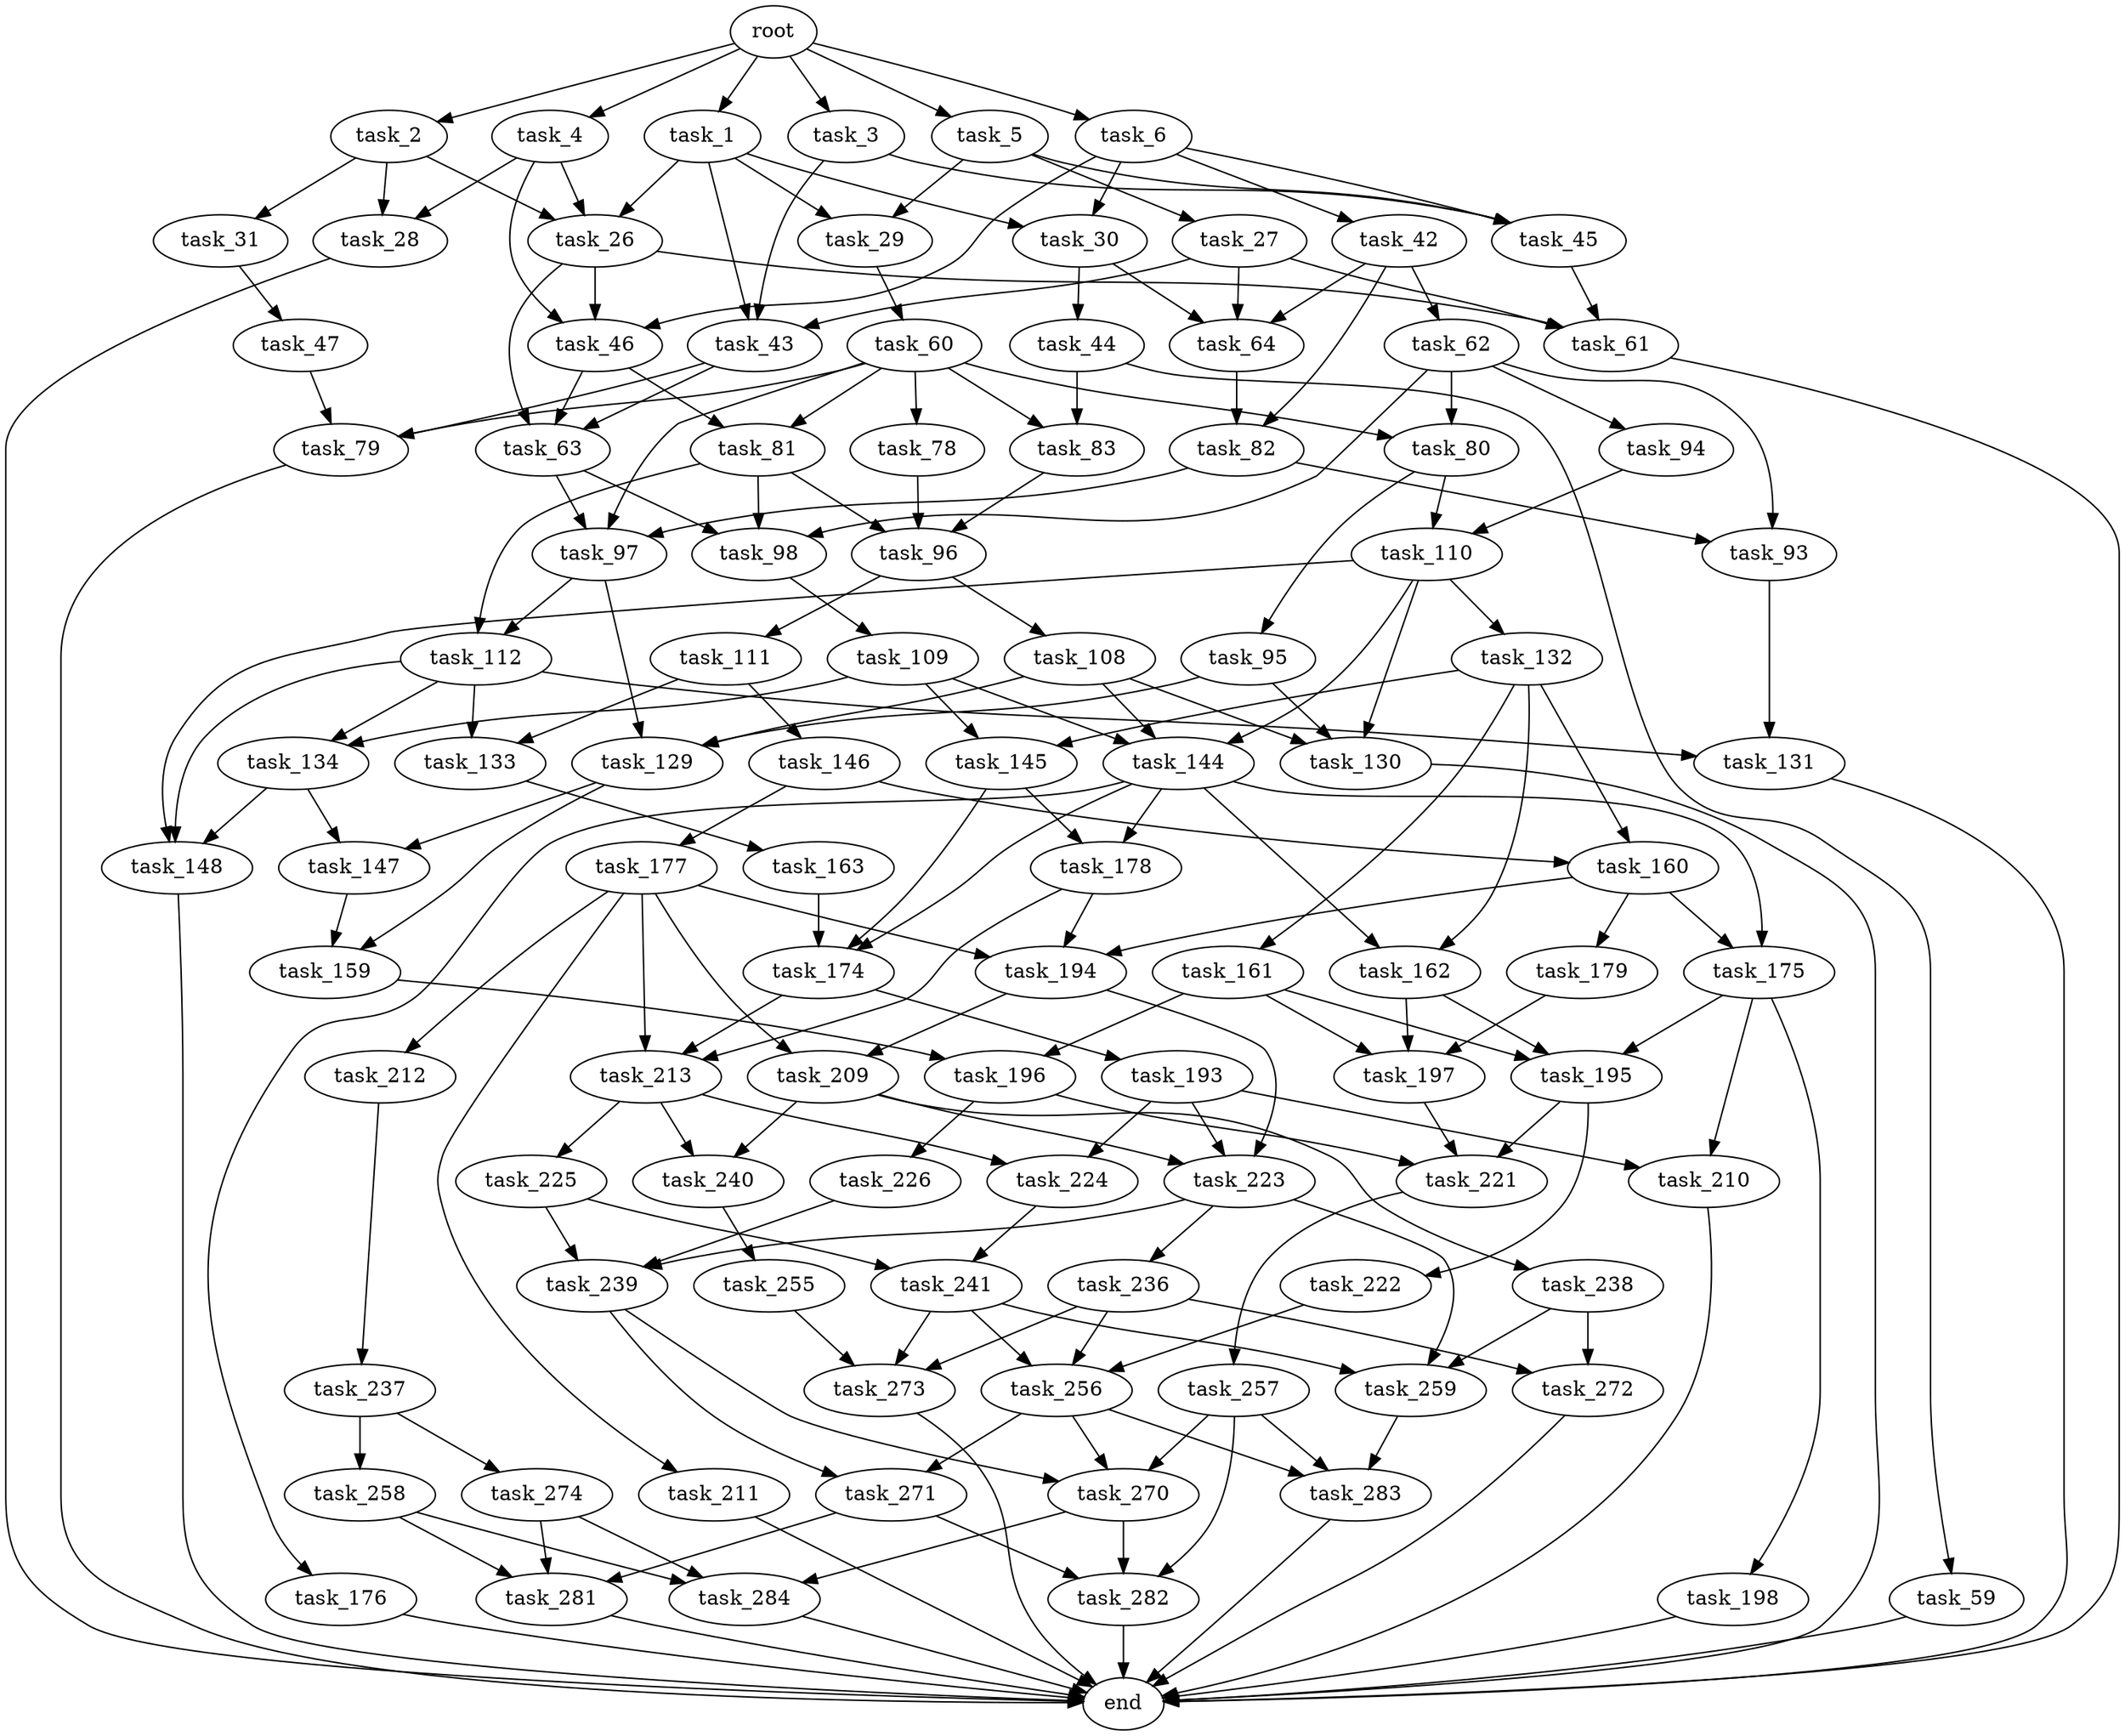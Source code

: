 digraph G {
  task_194 [size="13313487075.000000"];
  task_270 [size="66810959334.000000"];
  task_222 [size="29862641359.000000"];
  task_134 [size="368293445632.000000"];
  task_131 [size="911861595.000000"];
  task_44 [size="28991029248.000000"];
  task_129 [size="51360951694.000000"];
  task_146 [size="135287507573.000000"];
  task_94 [size="1073741824000.000000"];
  task_42 [size="2962063009.000000"];
  task_62 [size="706605460028.000000"];
  task_95 [size="14056069516.000000"];
  task_256 [size="114767112792.000000"];
  task_147 [size="1346250436.000000"];
  task_148 [size="532835173710.000000"];
  task_4 [size="139983514108.000000"];
  task_130 [size="368293445632.000000"];
  task_111 [size="68719476736.000000"];
  task_161 [size="28619108023.000000"];
  task_257 [size="958476901181.000000"];
  task_159 [size="1886395526.000000"];
  task_259 [size="241431720088.000000"];
  task_145 [size="28541716579.000000"];
  task_1 [size="17082280706.000000"];
  task_209 [size="8122437415.000000"];
  task_175 [size="12654089499.000000"];
  task_221 [size="134217728000.000000"];
  task_258 [size="23840079694.000000"];
  task_78 [size="1073741824000.000000"];
  task_63 [size="25222786594.000000"];
  task_29 [size="782757789696.000000"];
  task_30 [size="549755813888.000000"];
  task_108 [size="19627104137.000000"];
  task_210 [size="4754089298.000000"];
  task_27 [size="290942847.000000"];
  task_236 [size="158891789161.000000"];
  task_223 [size="368293445632.000000"];
  task_224 [size="19557193334.000000"];
  task_80 [size="2204213144.000000"];
  task_43 [size="1073526650.000000"];
  task_284 [size="149514715080.000000"];
  task_6 [size="2202381980.000000"];
  root [size="0.000000"];
  task_282 [size="1232071431.000000"];
  task_3 [size="8589934592.000000"];
  task_132 [size="759828604548.000000"];
  task_112 [size="368293445632.000000"];
  task_178 [size="28991029248.000000"];
  task_61 [size="9795084424.000000"];
  task_174 [size="564273162905.000000"];
  task_59 [size="28991029248.000000"];
  task_281 [size="231928233984.000000"];
  task_26 [size="368293445632.000000"];
  task_28 [size="531721444033.000000"];
  end [size="0.000000"];
  task_64 [size="549755813888.000000"];
  task_193 [size="210002099384.000000"];
  task_177 [size="68719476736.000000"];
  task_93 [size="368293445632.000000"];
  task_160 [size="51314168076.000000"];
  task_81 [size="1073741824000.000000"];
  task_271 [size="302265328533.000000"];
  task_144 [size="14937333915.000000"];
  task_133 [size="18878766852.000000"];
  task_98 [size="122616911288.000000"];
  task_237 [size="378304241.000000"];
  task_213 [size="986368537698.000000"];
  task_283 [size="6949646523.000000"];
  task_162 [size="19573079775.000000"];
  task_197 [size="751459118176.000000"];
  task_195 [size="33937657702.000000"];
  task_163 [size="1073741824000.000000"];
  task_110 [size="368293445632.000000"];
  task_241 [size="324075459812.000000"];
  task_196 [size="21626625583.000000"];
  task_2 [size="14312306295.000000"];
  task_274 [size="37337602870.000000"];
  task_82 [size="33137380608.000000"];
  task_226 [size="13006410556.000000"];
  task_97 [size="549755813888.000000"];
  task_83 [size="667391224648.000000"];
  task_179 [size="68719476736.000000"];
  task_212 [size="68719476736.000000"];
  task_47 [size="95247867083.000000"];
  task_31 [size="606263960139.000000"];
  task_198 [size="151038276316.000000"];
  task_255 [size="28991029248.000000"];
  task_5 [size="1415033734.000000"];
  task_272 [size="174056338108.000000"];
  task_240 [size="1073741824000.000000"];
  task_109 [size="31417061836.000000"];
  task_60 [size="547574004900.000000"];
  task_46 [size="8002610660.000000"];
  task_176 [size="110979401496.000000"];
  task_211 [size="30010346208.000000"];
  task_79 [size="11822535172.000000"];
  task_239 [size="3993615738.000000"];
  task_238 [size="2524840463.000000"];
  task_273 [size="296900189659.000000"];
  task_96 [size="18232658103.000000"];
  task_45 [size="231928233984.000000"];
  task_225 [size="186669914196.000000"];

  task_194 -> task_223 [size="679477248.000000"];
  task_194 -> task_209 [size="679477248.000000"];
  task_270 -> task_282 [size="75497472.000000"];
  task_270 -> task_284 [size="75497472.000000"];
  task_222 -> task_256 [size="838860800.000000"];
  task_134 -> task_147 [size="411041792.000000"];
  task_134 -> task_148 [size="411041792.000000"];
  task_131 -> end [size="1.000000"];
  task_44 -> task_59 [size="75497472.000000"];
  task_44 -> task_83 [size="75497472.000000"];
  task_129 -> task_147 [size="838860800.000000"];
  task_129 -> task_159 [size="838860800.000000"];
  task_146 -> task_177 [size="411041792.000000"];
  task_146 -> task_160 [size="411041792.000000"];
  task_94 -> task_110 [size="838860800.000000"];
  task_42 -> task_62 [size="301989888.000000"];
  task_42 -> task_64 [size="301989888.000000"];
  task_42 -> task_82 [size="301989888.000000"];
  task_62 -> task_93 [size="536870912.000000"];
  task_62 -> task_98 [size="536870912.000000"];
  task_62 -> task_80 [size="536870912.000000"];
  task_62 -> task_94 [size="536870912.000000"];
  task_95 -> task_130 [size="301989888.000000"];
  task_95 -> task_129 [size="301989888.000000"];
  task_256 -> task_270 [size="134217728.000000"];
  task_256 -> task_283 [size="134217728.000000"];
  task_256 -> task_271 [size="134217728.000000"];
  task_147 -> task_159 [size="33554432.000000"];
  task_148 -> end [size="1.000000"];
  task_4 -> task_26 [size="301989888.000000"];
  task_4 -> task_28 [size="301989888.000000"];
  task_4 -> task_46 [size="301989888.000000"];
  task_130 -> end [size="1.000000"];
  task_111 -> task_133 [size="134217728.000000"];
  task_111 -> task_146 [size="134217728.000000"];
  task_161 -> task_195 [size="33554432.000000"];
  task_161 -> task_197 [size="33554432.000000"];
  task_161 -> task_196 [size="33554432.000000"];
  task_257 -> task_270 [size="838860800.000000"];
  task_257 -> task_282 [size="838860800.000000"];
  task_257 -> task_283 [size="838860800.000000"];
  task_159 -> task_196 [size="75497472.000000"];
  task_259 -> task_283 [size="536870912.000000"];
  task_145 -> task_174 [size="679477248.000000"];
  task_145 -> task_178 [size="679477248.000000"];
  task_1 -> task_26 [size="301989888.000000"];
  task_1 -> task_30 [size="301989888.000000"];
  task_1 -> task_43 [size="301989888.000000"];
  task_1 -> task_29 [size="301989888.000000"];
  task_209 -> task_238 [size="679477248.000000"];
  task_209 -> task_223 [size="679477248.000000"];
  task_209 -> task_240 [size="679477248.000000"];
  task_175 -> task_210 [size="209715200.000000"];
  task_175 -> task_195 [size="209715200.000000"];
  task_175 -> task_198 [size="209715200.000000"];
  task_221 -> task_257 [size="209715200.000000"];
  task_258 -> task_281 [size="536870912.000000"];
  task_258 -> task_284 [size="536870912.000000"];
  task_78 -> task_96 [size="838860800.000000"];
  task_63 -> task_98 [size="75497472.000000"];
  task_63 -> task_97 [size="75497472.000000"];
  task_29 -> task_60 [size="679477248.000000"];
  task_30 -> task_44 [size="536870912.000000"];
  task_30 -> task_64 [size="536870912.000000"];
  task_108 -> task_130 [size="33554432.000000"];
  task_108 -> task_144 [size="33554432.000000"];
  task_108 -> task_129 [size="33554432.000000"];
  task_210 -> end [size="1.000000"];
  task_27 -> task_61 [size="33554432.000000"];
  task_27 -> task_64 [size="33554432.000000"];
  task_27 -> task_43 [size="33554432.000000"];
  task_236 -> task_256 [size="209715200.000000"];
  task_236 -> task_273 [size="209715200.000000"];
  task_236 -> task_272 [size="209715200.000000"];
  task_223 -> task_239 [size="411041792.000000"];
  task_223 -> task_259 [size="411041792.000000"];
  task_223 -> task_236 [size="411041792.000000"];
  task_224 -> task_241 [size="33554432.000000"];
  task_80 -> task_110 [size="75497472.000000"];
  task_80 -> task_95 [size="75497472.000000"];
  task_43 -> task_79 [size="33554432.000000"];
  task_43 -> task_63 [size="33554432.000000"];
  task_284 -> end [size="1.000000"];
  task_6 -> task_30 [size="209715200.000000"];
  task_6 -> task_42 [size="209715200.000000"];
  task_6 -> task_45 [size="209715200.000000"];
  task_6 -> task_46 [size="209715200.000000"];
  root -> task_6 [size="1.000000"];
  root -> task_4 [size="1.000000"];
  root -> task_2 [size="1.000000"];
  root -> task_3 [size="1.000000"];
  root -> task_1 [size="1.000000"];
  root -> task_5 [size="1.000000"];
  task_282 -> end [size="1.000000"];
  task_3 -> task_45 [size="33554432.000000"];
  task_3 -> task_43 [size="33554432.000000"];
  task_132 -> task_162 [size="536870912.000000"];
  task_132 -> task_161 [size="536870912.000000"];
  task_132 -> task_160 [size="536870912.000000"];
  task_132 -> task_145 [size="536870912.000000"];
  task_112 -> task_131 [size="411041792.000000"];
  task_112 -> task_133 [size="411041792.000000"];
  task_112 -> task_148 [size="411041792.000000"];
  task_112 -> task_134 [size="411041792.000000"];
  task_178 -> task_194 [size="75497472.000000"];
  task_178 -> task_213 [size="75497472.000000"];
  task_61 -> end [size="1.000000"];
  task_174 -> task_213 [size="411041792.000000"];
  task_174 -> task_193 [size="411041792.000000"];
  task_59 -> end [size="1.000000"];
  task_281 -> end [size="1.000000"];
  task_26 -> task_61 [size="411041792.000000"];
  task_26 -> task_63 [size="411041792.000000"];
  task_26 -> task_46 [size="411041792.000000"];
  task_28 -> end [size="1.000000"];
  task_64 -> task_82 [size="536870912.000000"];
  task_193 -> task_210 [size="301989888.000000"];
  task_193 -> task_224 [size="301989888.000000"];
  task_193 -> task_223 [size="301989888.000000"];
  task_177 -> task_194 [size="134217728.000000"];
  task_177 -> task_211 [size="134217728.000000"];
  task_177 -> task_209 [size="134217728.000000"];
  task_177 -> task_213 [size="134217728.000000"];
  task_177 -> task_212 [size="134217728.000000"];
  task_93 -> task_131 [size="411041792.000000"];
  task_160 -> task_194 [size="134217728.000000"];
  task_160 -> task_179 [size="134217728.000000"];
  task_160 -> task_175 [size="134217728.000000"];
  task_81 -> task_98 [size="838860800.000000"];
  task_81 -> task_96 [size="838860800.000000"];
  task_81 -> task_112 [size="838860800.000000"];
  task_271 -> task_282 [size="838860800.000000"];
  task_271 -> task_281 [size="838860800.000000"];
  task_144 -> task_162 [size="679477248.000000"];
  task_144 -> task_176 [size="679477248.000000"];
  task_144 -> task_174 [size="679477248.000000"];
  task_144 -> task_175 [size="679477248.000000"];
  task_144 -> task_178 [size="679477248.000000"];
  task_133 -> task_163 [size="301989888.000000"];
  task_98 -> task_109 [size="411041792.000000"];
  task_237 -> task_274 [size="33554432.000000"];
  task_237 -> task_258 [size="33554432.000000"];
  task_213 -> task_224 [size="838860800.000000"];
  task_213 -> task_225 [size="838860800.000000"];
  task_213 -> task_240 [size="838860800.000000"];
  task_283 -> end [size="1.000000"];
  task_162 -> task_195 [size="679477248.000000"];
  task_162 -> task_197 [size="679477248.000000"];
  task_197 -> task_221 [size="679477248.000000"];
  task_195 -> task_221 [size="33554432.000000"];
  task_195 -> task_222 [size="33554432.000000"];
  task_163 -> task_174 [size="838860800.000000"];
  task_110 -> task_130 [size="411041792.000000"];
  task_110 -> task_132 [size="411041792.000000"];
  task_110 -> task_144 [size="411041792.000000"];
  task_110 -> task_148 [size="411041792.000000"];
  task_241 -> task_256 [size="536870912.000000"];
  task_241 -> task_273 [size="536870912.000000"];
  task_241 -> task_259 [size="536870912.000000"];
  task_196 -> task_221 [size="411041792.000000"];
  task_196 -> task_226 [size="411041792.000000"];
  task_2 -> task_26 [size="411041792.000000"];
  task_2 -> task_28 [size="411041792.000000"];
  task_2 -> task_31 [size="411041792.000000"];
  task_274 -> task_281 [size="679477248.000000"];
  task_274 -> task_284 [size="679477248.000000"];
  task_82 -> task_93 [size="134217728.000000"];
  task_82 -> task_97 [size="134217728.000000"];
  task_226 -> task_239 [size="838860800.000000"];
  task_97 -> task_112 [size="536870912.000000"];
  task_97 -> task_129 [size="536870912.000000"];
  task_83 -> task_96 [size="679477248.000000"];
  task_179 -> task_197 [size="134217728.000000"];
  task_212 -> task_237 [size="134217728.000000"];
  task_47 -> task_79 [size="75497472.000000"];
  task_31 -> task_47 [size="411041792.000000"];
  task_198 -> end [size="1.000000"];
  task_255 -> task_273 [size="75497472.000000"];
  task_5 -> task_27 [size="33554432.000000"];
  task_5 -> task_45 [size="33554432.000000"];
  task_5 -> task_29 [size="33554432.000000"];
  task_272 -> end [size="1.000000"];
  task_240 -> task_255 [size="838860800.000000"];
  task_109 -> task_144 [size="679477248.000000"];
  task_109 -> task_134 [size="679477248.000000"];
  task_109 -> task_145 [size="679477248.000000"];
  task_60 -> task_79 [size="536870912.000000"];
  task_60 -> task_78 [size="536870912.000000"];
  task_60 -> task_97 [size="536870912.000000"];
  task_60 -> task_81 [size="536870912.000000"];
  task_60 -> task_80 [size="536870912.000000"];
  task_60 -> task_83 [size="536870912.000000"];
  task_46 -> task_63 [size="33554432.000000"];
  task_46 -> task_81 [size="33554432.000000"];
  task_176 -> end [size="1.000000"];
  task_211 -> end [size="1.000000"];
  task_79 -> end [size="1.000000"];
  task_239 -> task_270 [size="411041792.000000"];
  task_239 -> task_271 [size="411041792.000000"];
  task_238 -> task_259 [size="209715200.000000"];
  task_238 -> task_272 [size="209715200.000000"];
  task_273 -> end [size="1.000000"];
  task_96 -> task_111 [size="33554432.000000"];
  task_96 -> task_108 [size="33554432.000000"];
  task_45 -> task_61 [size="301989888.000000"];
  task_225 -> task_239 [size="134217728.000000"];
  task_225 -> task_241 [size="134217728.000000"];
}
